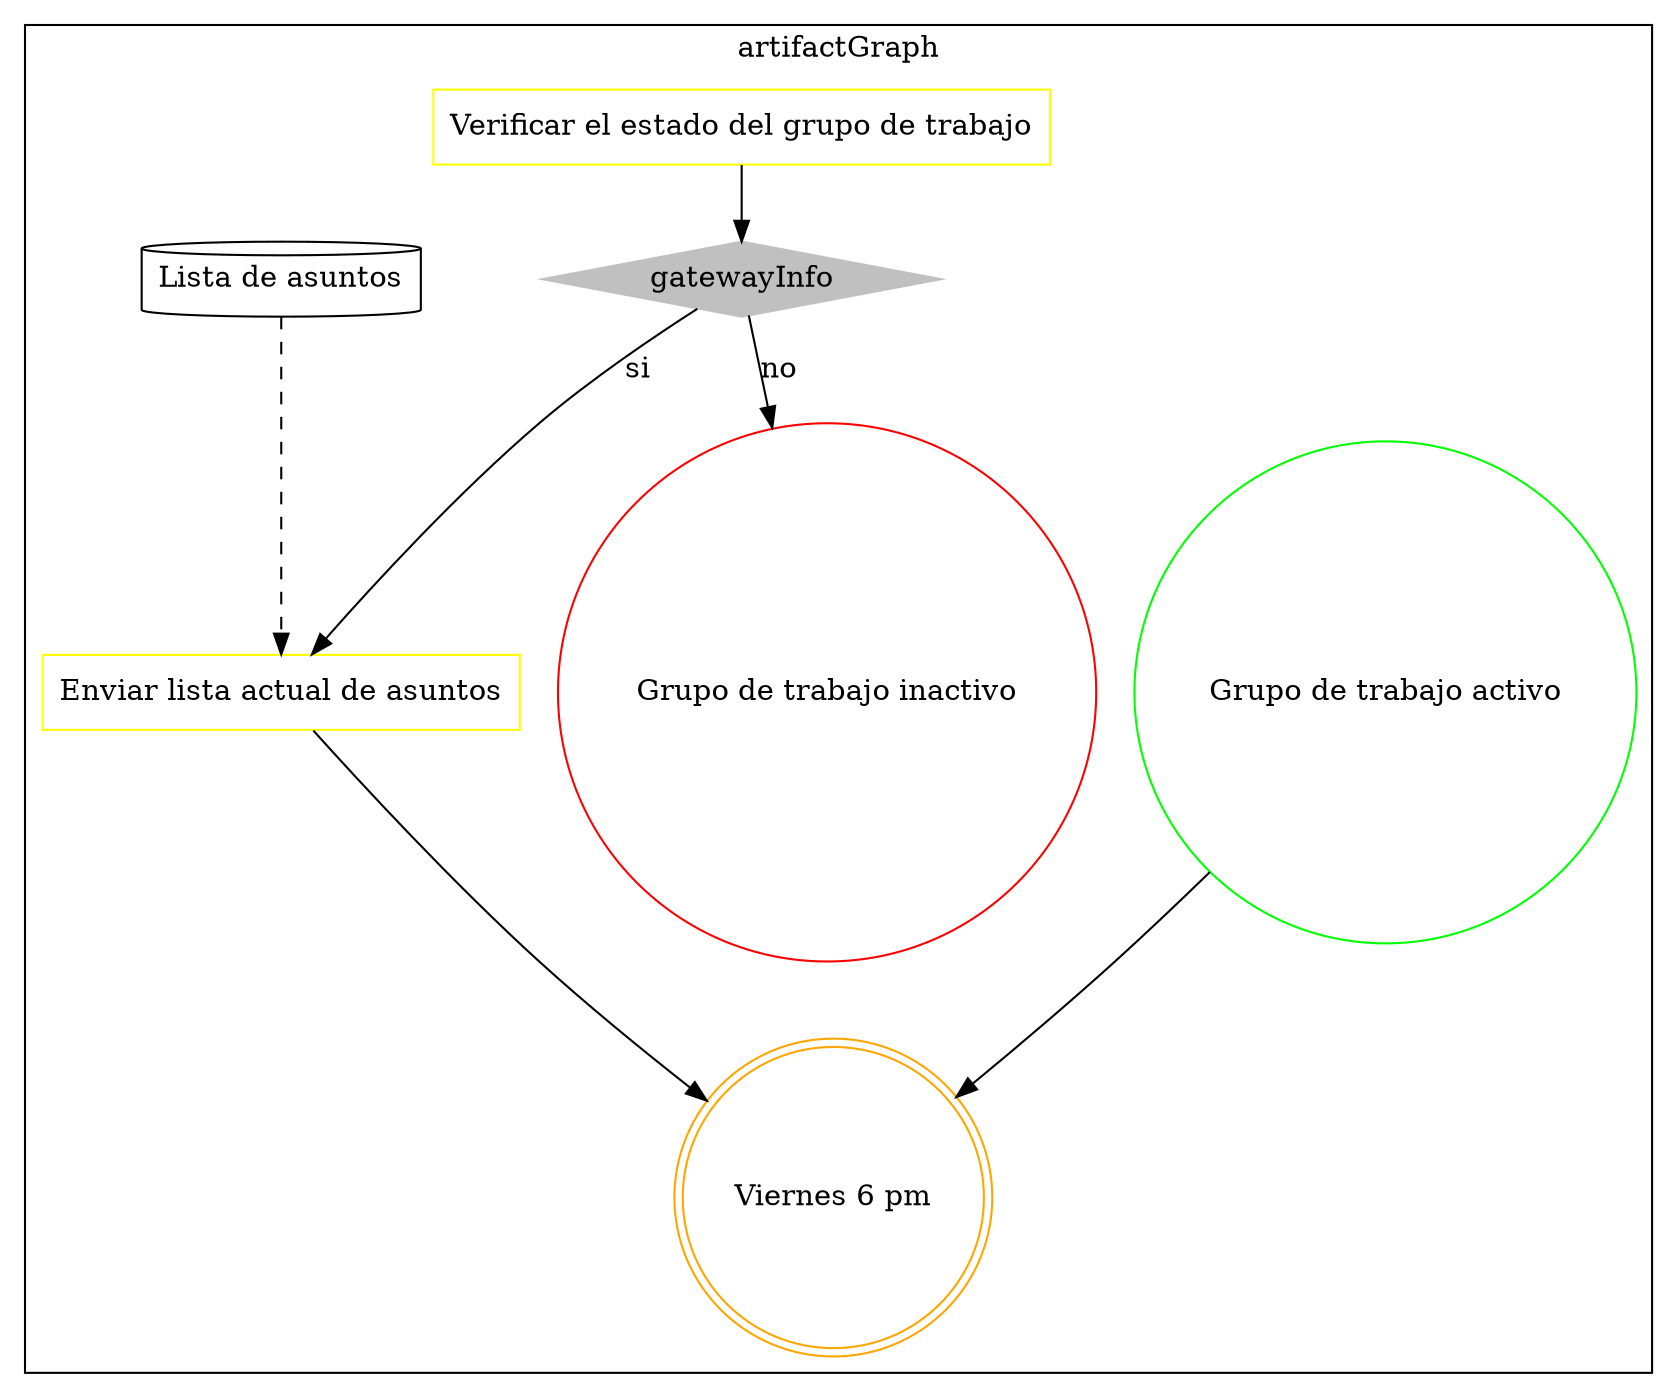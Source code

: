 digraph {
subgraph cluster_0 { 
label="artifactGraph"
labelloc="t" 
	 first [label="Grupo de trabajo activo" , shape=circle, color=green]
	 clock [label="Viernes 6 pm" , shape=doublecircle, color=orange]
	 last [label="Grupo de trabajo inactivo" , shape=circle, color=red]
	 activity1 [label="Verificar el estado del grupo de trabajo" , shape=rectangle, color=yellow]
	 activity2 [label="Enviar lista actual de asuntos" , shape=rectangle, color=yellow]
	 gate [label="gatewayInfo" shape=diamond,  color=gray, style=filled]
gate->activity2 [label="si"]
gate->last [label="no"]
	 artifact1 [label="Lista de asuntos" , shape=cylinder, color=black]
	 first->clock
	 activity1->gate
	 activity2->clock
	 artifact1->activity2  [style=dashed]
} 
}